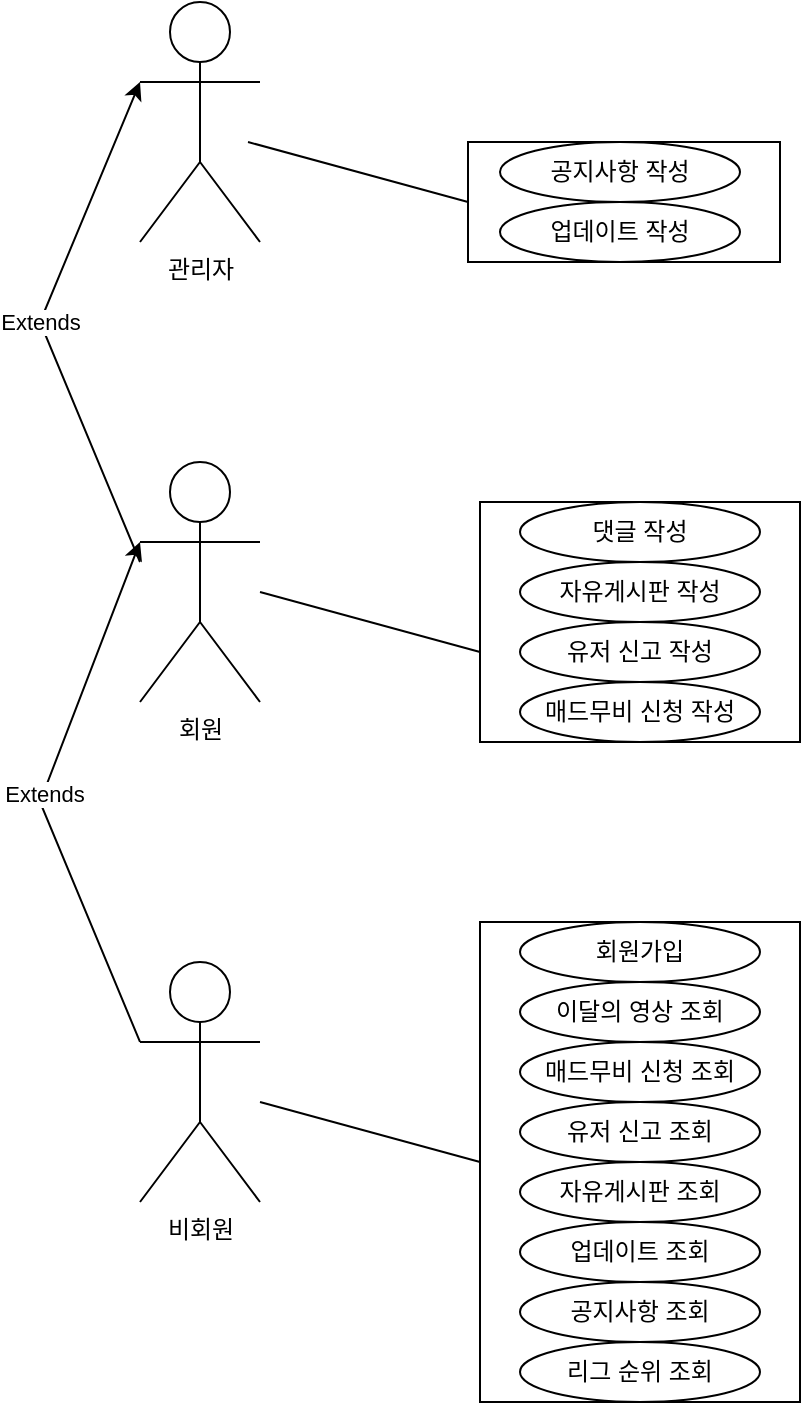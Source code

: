 <mxfile version="20.5.3" type="github">
  <diagram id="c5lZQ6Wi0Hg9_VxlPPRe" name="페이지-1">
    <mxGraphModel dx="1422" dy="794" grid="1" gridSize="10" guides="1" tooltips="1" connect="1" arrows="1" fold="1" page="1" pageScale="1" pageWidth="827" pageHeight="1169" math="0" shadow="0">
      <root>
        <mxCell id="0" />
        <mxCell id="1" parent="0" />
        <mxCell id="3JK3WGifD_c4Oe7dw3Ig-39" value="" style="rounded=0;whiteSpace=wrap;html=1;" parent="1" vertex="1">
          <mxGeometry x="254" y="140" width="156" height="60" as="geometry" />
        </mxCell>
        <mxCell id="3JK3WGifD_c4Oe7dw3Ig-38" value="" style="rounded=0;whiteSpace=wrap;html=1;" parent="1" vertex="1">
          <mxGeometry x="260" y="320" width="160" height="120" as="geometry" />
        </mxCell>
        <mxCell id="3JK3WGifD_c4Oe7dw3Ig-25" value="" style="rounded=0;whiteSpace=wrap;html=1;" parent="1" vertex="1">
          <mxGeometry x="260" y="530" width="160" height="240" as="geometry" />
        </mxCell>
        <mxCell id="3JK3WGifD_c4Oe7dw3Ig-1" value="관리자" style="shape=umlActor;verticalLabelPosition=bottom;verticalAlign=top;html=1;outlineConnect=0;" parent="1" vertex="1">
          <mxGeometry x="90" y="70" width="60" height="120" as="geometry" />
        </mxCell>
        <mxCell id="3JK3WGifD_c4Oe7dw3Ig-2" value="비회원" style="shape=umlActor;verticalLabelPosition=bottom;verticalAlign=top;html=1;outlineConnect=0;" parent="1" vertex="1">
          <mxGeometry x="90" y="550" width="60" height="120" as="geometry" />
        </mxCell>
        <mxCell id="3JK3WGifD_c4Oe7dw3Ig-3" value="회원" style="shape=umlActor;verticalLabelPosition=bottom;verticalAlign=top;html=1;outlineConnect=0;" parent="1" vertex="1">
          <mxGeometry x="90" y="300" width="60" height="120" as="geometry" />
        </mxCell>
        <mxCell id="3JK3WGifD_c4Oe7dw3Ig-9" value="" style="endArrow=classic;html=1;rounded=0;exitX=0;exitY=0.333;exitDx=0;exitDy=0;exitPerimeter=0;entryX=0;entryY=0.333;entryDx=0;entryDy=0;entryPerimeter=0;" parent="1" source="3JK3WGifD_c4Oe7dw3Ig-2" target="3JK3WGifD_c4Oe7dw3Ig-3" edge="1">
          <mxGeometry relative="1" as="geometry">
            <mxPoint x="70" y="730" as="sourcePoint" />
            <mxPoint x="170" y="730" as="targetPoint" />
            <Array as="points">
              <mxPoint x="40" y="470" />
            </Array>
          </mxGeometry>
        </mxCell>
        <mxCell id="3JK3WGifD_c4Oe7dw3Ig-10" value="Extends" style="edgeLabel;resizable=0;html=1;align=center;verticalAlign=middle;" parent="3JK3WGifD_c4Oe7dw3Ig-9" connectable="0" vertex="1">
          <mxGeometry relative="1" as="geometry" />
        </mxCell>
        <mxCell id="3JK3WGifD_c4Oe7dw3Ig-11" value="" style="endArrow=classic;html=1;rounded=0;exitX=0;exitY=0.333;exitDx=0;exitDy=0;exitPerimeter=0;" parent="1" edge="1">
          <mxGeometry relative="1" as="geometry">
            <mxPoint x="90" y="350" as="sourcePoint" />
            <mxPoint x="90" y="110" as="targetPoint" />
            <Array as="points">
              <mxPoint x="40" y="230" />
            </Array>
          </mxGeometry>
        </mxCell>
        <mxCell id="3JK3WGifD_c4Oe7dw3Ig-12" value="Extends" style="edgeLabel;resizable=0;html=1;align=center;verticalAlign=middle;" parent="3JK3WGifD_c4Oe7dw3Ig-11" connectable="0" vertex="1">
          <mxGeometry relative="1" as="geometry" />
        </mxCell>
        <mxCell id="3JK3WGifD_c4Oe7dw3Ig-17" value="업데이트 조회" style="ellipse;whiteSpace=wrap;html=1;" parent="1" vertex="1">
          <mxGeometry x="280" y="680" width="120" height="30" as="geometry" />
        </mxCell>
        <mxCell id="3JK3WGifD_c4Oe7dw3Ig-18" value="자유게시판 조회" style="ellipse;whiteSpace=wrap;html=1;" parent="1" vertex="1">
          <mxGeometry x="280" y="650" width="120" height="30" as="geometry" />
        </mxCell>
        <mxCell id="3JK3WGifD_c4Oe7dw3Ig-19" value="공지사항 조회" style="ellipse;whiteSpace=wrap;html=1;" parent="1" vertex="1">
          <mxGeometry x="280" y="710" width="120" height="30" as="geometry" />
        </mxCell>
        <mxCell id="3JK3WGifD_c4Oe7dw3Ig-20" value="유저 신고 조회" style="ellipse;whiteSpace=wrap;html=1;" parent="1" vertex="1">
          <mxGeometry x="280" y="620" width="120" height="30" as="geometry" />
        </mxCell>
        <mxCell id="3JK3WGifD_c4Oe7dw3Ig-23" value="매드무비 신청 조회" style="ellipse;whiteSpace=wrap;html=1;" parent="1" vertex="1">
          <mxGeometry x="280" y="590" width="120" height="30" as="geometry" />
        </mxCell>
        <mxCell id="3JK3WGifD_c4Oe7dw3Ig-24" value="이달의 영상 조회" style="ellipse;whiteSpace=wrap;html=1;" parent="1" vertex="1">
          <mxGeometry x="280" y="560" width="120" height="30" as="geometry" />
        </mxCell>
        <mxCell id="3JK3WGifD_c4Oe7dw3Ig-26" value="회원가입" style="ellipse;whiteSpace=wrap;html=1;" parent="1" vertex="1">
          <mxGeometry x="280" y="530" width="120" height="30" as="geometry" />
        </mxCell>
        <mxCell id="3JK3WGifD_c4Oe7dw3Ig-27" value="리그 순위 조회" style="ellipse;whiteSpace=wrap;html=1;" parent="1" vertex="1">
          <mxGeometry x="280" y="740" width="120" height="30" as="geometry" />
        </mxCell>
        <mxCell id="3JK3WGifD_c4Oe7dw3Ig-30" value="매드무비 신청 작성" style="ellipse;whiteSpace=wrap;html=1;" parent="1" vertex="1">
          <mxGeometry x="280" y="410" width="120" height="30" as="geometry" />
        </mxCell>
        <mxCell id="3JK3WGifD_c4Oe7dw3Ig-31" value="유저 신고 작성" style="ellipse;whiteSpace=wrap;html=1;" parent="1" vertex="1">
          <mxGeometry x="280" y="380" width="120" height="30" as="geometry" />
        </mxCell>
        <mxCell id="3JK3WGifD_c4Oe7dw3Ig-32" value="댓글 작성" style="ellipse;whiteSpace=wrap;html=1;" parent="1" vertex="1">
          <mxGeometry x="280" y="320" width="120" height="30" as="geometry" />
        </mxCell>
        <mxCell id="3JK3WGifD_c4Oe7dw3Ig-33" value="자유게시판 작성" style="ellipse;whiteSpace=wrap;html=1;" parent="1" vertex="1">
          <mxGeometry x="280" y="350" width="120" height="30" as="geometry" />
        </mxCell>
        <mxCell id="3JK3WGifD_c4Oe7dw3Ig-34" value="업데이트 작성" style="ellipse;whiteSpace=wrap;html=1;" parent="1" vertex="1">
          <mxGeometry x="270" y="170" width="120" height="30" as="geometry" />
        </mxCell>
        <mxCell id="3JK3WGifD_c4Oe7dw3Ig-35" value="공지사항 작성" style="ellipse;whiteSpace=wrap;html=1;" parent="1" vertex="1">
          <mxGeometry x="270" y="140" width="120" height="30" as="geometry" />
        </mxCell>
        <mxCell id="3JK3WGifD_c4Oe7dw3Ig-43" value="" style="endArrow=none;html=1;rounded=0;" parent="1" edge="1">
          <mxGeometry width="50" height="50" relative="1" as="geometry">
            <mxPoint x="144" y="140" as="sourcePoint" />
            <mxPoint x="254" y="170" as="targetPoint" />
          </mxGeometry>
        </mxCell>
        <mxCell id="3JK3WGifD_c4Oe7dw3Ig-44" value="" style="endArrow=none;html=1;rounded=0;" parent="1" edge="1">
          <mxGeometry width="50" height="50" relative="1" as="geometry">
            <mxPoint x="150" y="365" as="sourcePoint" />
            <mxPoint x="260" y="395" as="targetPoint" />
          </mxGeometry>
        </mxCell>
        <mxCell id="3JK3WGifD_c4Oe7dw3Ig-45" value="" style="endArrow=none;html=1;rounded=0;" parent="1" edge="1">
          <mxGeometry width="50" height="50" relative="1" as="geometry">
            <mxPoint x="150" y="620" as="sourcePoint" />
            <mxPoint x="260" y="650" as="targetPoint" />
          </mxGeometry>
        </mxCell>
      </root>
    </mxGraphModel>
  </diagram>
</mxfile>

